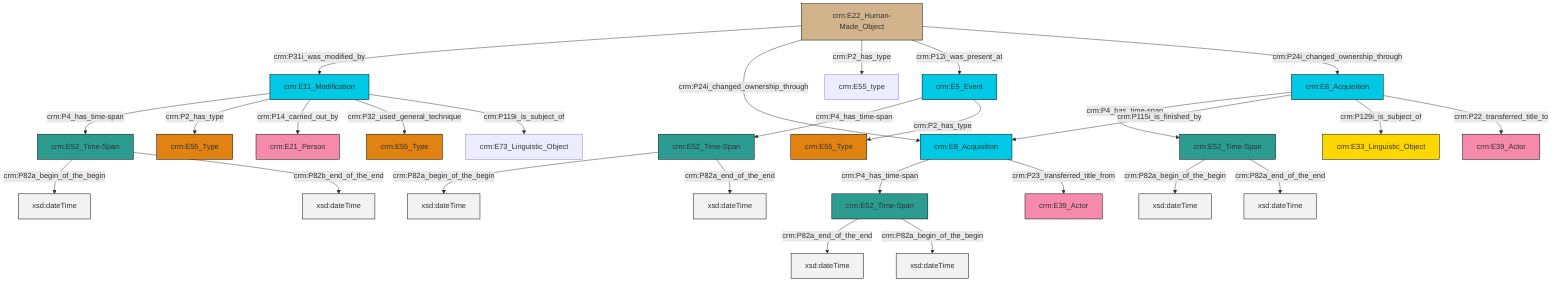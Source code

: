 graph TD
classDef Literal fill:#f2f2f2,stroke:#000000;
classDef CRM_Entity fill:#FFFFFF,stroke:#000000;
classDef Temporal_Entity fill:#00C9E6, stroke:#000000;
classDef Type fill:#E18312, stroke:#000000;
classDef Time-Span fill:#2C9C91, stroke:#000000;
classDef Appellation fill:#FFEB7F, stroke:#000000;
classDef Place fill:#008836, stroke:#000000;
classDef Persistent_Item fill:#B266B2, stroke:#000000;
classDef Conceptual_Object fill:#FFD700, stroke:#000000;
classDef Physical_Thing fill:#D2B48C, stroke:#000000;
classDef Actor fill:#f58aad, stroke:#000000;
classDef PC_Classes fill:#4ce600, stroke:#000000;
classDef Multi fill:#cccccc,stroke:#000000;

0["crm:E8_Acquisition"]:::Temporal_Entity -->|crm:P4_has_time-span| 1["crm:E52_Time-Span"]:::Time-Span
2["crm:E11_Modification"]:::Temporal_Entity -->|crm:P4_has_time-span| 3["crm:E52_Time-Span"]:::Time-Span
1["crm:E52_Time-Span"]:::Time-Span -->|crm:P82a_begin_of_the_begin| 4[xsd:dateTime]:::Literal
7["crm:E22_Human-Made_Object"]:::Physical_Thing -->|crm:P31i_was_modified_by| 2["crm:E11_Modification"]:::Temporal_Entity
5["crm:E5_Event"]:::Temporal_Entity -->|crm:P4_has_time-span| 8["crm:E52_Time-Span"]:::Time-Span
7["crm:E22_Human-Made_Object"]:::Physical_Thing -->|crm:P24i_changed_ownership_through| 13["crm:E8_Acquisition"]:::Temporal_Entity
2["crm:E11_Modification"]:::Temporal_Entity -->|crm:P2_has_type| 14["crm:E55_Type"]:::Type
2["crm:E11_Modification"]:::Temporal_Entity -->|crm:P14_carried_out_by| 16["crm:E21_Person"]:::Actor
3["crm:E52_Time-Span"]:::Time-Span -->|crm:P82a_begin_of_the_begin| 21[xsd:dateTime]:::Literal
13["crm:E8_Acquisition"]:::Temporal_Entity -->|crm:P4_has_time-span| 25["crm:E52_Time-Span"]:::Time-Span
7["crm:E22_Human-Made_Object"]:::Physical_Thing -->|crm:P2_has_type| 26["crm:E55_type"]:::Default
2["crm:E11_Modification"]:::Temporal_Entity -->|crm:P32_used_general_technique| 9["crm:E55_Type"]:::Type
8["crm:E52_Time-Span"]:::Time-Span -->|crm:P82a_begin_of_the_begin| 27[xsd:dateTime]:::Literal
3["crm:E52_Time-Span"]:::Time-Span -->|crm:P82b_end_of_the_end| 28[xsd:dateTime]:::Literal
25["crm:E52_Time-Span"]:::Time-Span -->|crm:P82a_end_of_the_end| 30[xsd:dateTime]:::Literal
2["crm:E11_Modification"]:::Temporal_Entity -->|crm:P119i_is_subject_of| 32["crm:E73_Linguistic_Object"]:::Default
7["crm:E22_Human-Made_Object"]:::Physical_Thing -->|crm:P12i_was_present_at| 5["crm:E5_Event"]:::Temporal_Entity
1["crm:E52_Time-Span"]:::Time-Span -->|crm:P82a_end_of_the_end| 33[xsd:dateTime]:::Literal
7["crm:E22_Human-Made_Object"]:::Physical_Thing -->|crm:P24i_changed_ownership_through| 0["crm:E8_Acquisition"]:::Temporal_Entity
8["crm:E52_Time-Span"]:::Time-Span -->|crm:P82a_end_of_the_end| 34[xsd:dateTime]:::Literal
0["crm:E8_Acquisition"]:::Temporal_Entity -->|crm:P115i_is_finished_by| 13["crm:E8_Acquisition"]:::Temporal_Entity
0["crm:E8_Acquisition"]:::Temporal_Entity -->|crm:P129i_is_subject_of| 18["crm:E33_Linguistic_Object"]:::Conceptual_Object
5["crm:E5_Event"]:::Temporal_Entity -->|crm:P2_has_type| 11["crm:E55_Type"]:::Type
25["crm:E52_Time-Span"]:::Time-Span -->|crm:P82a_begin_of_the_begin| 41[xsd:dateTime]:::Literal
13["crm:E8_Acquisition"]:::Temporal_Entity -->|crm:P23_transferred_title_from| 35["crm:E39_Actor"]:::Actor
0["crm:E8_Acquisition"]:::Temporal_Entity -->|crm:P22_transferred_title_to| 39["crm:E39_Actor"]:::Actor